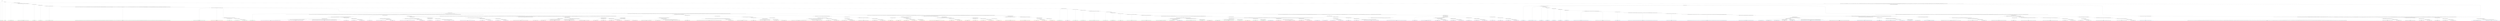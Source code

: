 digraph T {
	{
		rank=same
		397 [penwidth=3,colorscheme=set19,color=3,label="0_P\nP\n7%"]
		395 [penwidth=3,colorscheme=set19,color=3,label="1;2;3;4;5;6;7;8;9;10_P\nP\n1.9%"]
		393 [penwidth=3,colorscheme=set19,color=3,label="11;12;13;14;15;16;17;18;19;20;21;22;23;24;25;26;27;28;29;30_P\nP\n4.8%"]
		391 [penwidth=3,colorscheme=set19,color=3,label="31;32;33;34;35;36;37;38;39;40;51;52;53;54;55;56;57;58;59;60;61;62;63;64;65;66;67;68;69;70;81;82;83;84;85;86;87;88;89;90_P\nP\n0.53%"]
		389 [penwidth=3,colorscheme=set19,color=3,label="101;102;103;104;105;106;107;108;109;110_P\nP\n0.65%"]
		387 [penwidth=3,colorscheme=set19,color=3,label="131;132;133;134;135;136;137;138;139;140_P\nP\n1.1%"]
		385 [penwidth=3,colorscheme=set19,color=3,label="171;172;173;174;175;176;177;178;179;180;191;192;193;194;195;196;197;198;199;200_P\nP\n0.11%"]
		383 [penwidth=3,colorscheme=set19,color=3,label="201;202;203;204;205;206;207;208;209;210;241;242;243;244;245;246;247;248;249;250;271;272;273;274;275;276;277;278;279;280;291;292;293;294;295;296;297;298;299;300;311;312;313;314;315;316;317;318;319;320;321;322;323;324;325;326;327;328;329;330;341;342;343;344;345;346;347;348;349;350;361;362;363;364;365;366;367;368;369;370;381;382;383;384;385;386;387;388;389;390;391;392;393;394;395;396;397;398;399;400;411;412;413;414;415;416;417;418;419;420;431;432;433;434;435;436;437;438;439;440;451;452;453;454;455;456;457;458;459;460;471;472;473;474;475;476;477;478;479;480;481;482;483;484;485;486;487;488;489;490;491;492;493;494;495;496;497;498;499;500;511;512;513;514;515;516;517;518;519;520;531;532;533;534;535;536;537;538;539;540;551;552;553;554;555;556;557;558;559;560;571;572;573;574;575;576;577;578;579;580;581;582;583;584;585;586;587;588;589;590;601;602;603;604;605;606;607;608;609;610;631;632;633;634;635;636;637;638;639;640;661;662;663;664;665;666;667;668;669;670;671;672;673;674;675;676;677;678;679;680_P\nP\n0.026%"]
		381 [penwidth=3,colorscheme=set19,color=3,label="801;802;803;804;805;806;807;808;809;810;831;832;833;834;835;836;837;838;839;840;841;872;873;874;875;876;877;878;879;880;881_P\nP\n8.8%"]
		378 [penwidth=3,colorscheme=set19,color=3,label="1012;1013;1014;1015;1016;1017;1018;1019;1020;1021_P\nP\n6.6%"]
		376 [penwidth=3,colorscheme=set19,color=3,label="1042;1043;1044;1045;1046;1047;1048;1049;1050;1051_P\nP\n1.9%"]
		374 [penwidth=3,colorscheme=set19,color=3,label="1082;1083;1084;1085;1086;1087;1088;1089;1090;1091_P\nP\n5.6%"]
		372 [penwidth=3,colorscheme=set19,color=3,label="1002;1003;1004;1005;1006;1007;1008;1009;1010;1011_P\nP\n7.4%"]
		370 [penwidth=3,colorscheme=set19,color=3,label="1062;1063;1064;1065;1066;1067;1068;1069;1070;1071_P\nP\n2.7%"]
		368 [penwidth=3,colorscheme=set19,color=3,label="1172;1173;1174;1175;1176;1177;1178;1179;1180;1181_P\nP\n0.31%"]
		366 [penwidth=3,colorscheme=set19,color=3,label="1272;1273;1274;1275;1276;1277;1278;1279;1280;1281_P\nP\n0.74%"]
		364 [penwidth=3,colorscheme=set19,color=3,label="1322;1323;1324;1325;1326;1327;1328;1329;1330;1331;1372;1373;1374;1375;1376;1377;1378;1379;1380;1381_P\nP\n0.22%"]
		362 [penwidth=3,colorscheme=set19,color=3,label="1412;1413;1414;1415;1416;1417;1418;1419;1420;1421_P\nP\n0.74%"]
		360 [penwidth=3,colorscheme=set19,color=3,label="1652;1653;1654;1655;1656;1657;1658;1659;1660;1661_P\nP\n0.047%"]
		358 [penwidth=3,colorscheme=set19,color=3,label="1712;1713;1714;1715;1716;1717;1718;1719;1720;1721_P\nP\n0.0083%"]
		356 [penwidth=3,colorscheme=set19,color=3,label="1782;1783;1784;1785;1786;1787;1788;1789;1790;1791;1842;1843;1844;1845;1846;1847;1848;1849;1850;1851_P\nP\n0.047%"]
		354 [penwidth=3,colorscheme=set19,color=3,label="1992;1993;1994;1995;1996;1997;1998;1999;2000;2001;2262;2263;2264;2265;2266;2267;2268;2269;2270;2271_P\nP\n0.024%"]
		350 [penwidth=3,colorscheme=set19,color=3,label="3374;3375;3376;3377;3378;3379;3380;3381;3382;3383;3494;3495;3496;3497;3498;3499;3500;3501;3502;3503_P\nP\n6.7%"]
		348 [penwidth=3,colorscheme=set19,color=3,label="3634;3635;3636;3637;3638;3639;3640;3641;3642;3643_P\nP\n9.8%"]
		346 [penwidth=3,colorscheme=set19,color=3,label="3624;3625;3626;3627;3628;3629;3630;3631;3632;3633;3804;3805;3806;3807;3808;3809;3810;3811;3812;3813_P\nP\n2%"]
		344 [penwidth=3,colorscheme=set19,color=3,label="3934;3935;3936;3937;3938;3939;3940;3941;3942;3943_P\nP\n5.1%"]
		342 [penwidth=3,colorscheme=set19,color=3,label="3224;3225;3226;3227;3228;3229;3230;3231;3232;3233_P\nP\n5.3%"]
		339 [penwidth=3,colorscheme=set19,color=3,label="3614;3615;3616;3617;3618;3619;3620;3621;3622;3623;3794;3795;3796;3797;3798;3799;3800;3801;3802;3803_P\nP\n5.2%"]
		337 [penwidth=3,colorscheme=set19,color=3,label="3784;3785;3786;3787;3788;3789;3790;3791;3792;3793_P\nP\n6.7%"]
		335 [penwidth=3,colorscheme=set19,color=3,label="3604;3605;3606;3607;3608;3609;3610;3611;3612;3613_P\nP\n1.5%"]
		333 [penwidth=3,colorscheme=set19,color=3,label="3924;3925;3926;3927;3928;3929;3930;3931;3932;3933_P\nP\n6.5%"]
		332 [penwidth=3,colorscheme=set19,color=2,label="0_M1\nM1\n1.9%"]
		331 [penwidth=3,colorscheme=set19,color=2,label="3634;3635;3636;3637;3638;3639;3640;3641;3642;3643_M1\nM1\n0.022%"]
		330 [penwidth=3,colorscheme=set19,color=2,label="3924;3925;3926;3927;3928;3929;3930;3931;3932;3933_M1\nM1\n2.6%"]
		326 [penwidth=3,colorscheme=set19,color=2,label="701;702;703;704;705;706;707;708;709;710_M1\nM1\n2.5%"]
		324 [penwidth=3,colorscheme=set19,color=2,label="731;732;733;734;735;736;737;738;739;740;771;772;773;774;775;776;777;778;779;780_M1\nM1\n4.3%"]
		322 [penwidth=3,colorscheme=set19,color=2,label="791;792;793;794;795;796;797;798;799;800_M1\nM1\n4.5%"]
		320 [penwidth=3,colorscheme=set19,color=2,label="862;863;864;865;866;867;868;869;870;871_M1\nM1\n0.14%"]
		318 [penwidth=3,colorscheme=set19,color=2,label="912;913;914;915;916;917;918;919;920;921_M1\nM1\n0.35%"]
		316 [penwidth=3,colorscheme=set19,color=2,label="962;963;964;965;966;967;968;969;970;971_M1\nM1\n0.12%"]
		314 [penwidth=3,colorscheme=set19,color=2,label="992;993;994;995;996;997;998;999;1000;1001_M1\nM1\n0.17%"]
		312 [penwidth=3,colorscheme=set19,color=2,label="1032;1033;1034;1035;1036;1037;1038;1039;1040;1041;1052;1053;1054;1055;1056;1057;1058;1059;1060;1061;1092;1093;1094;1095;1096;1097;1098;1099;1100;1101_M1\nM1\n0.067%"]
		310 [penwidth=3,colorscheme=set19,color=2,label="1122;1123;1124;1125;1126;1127;1128;1129;1130;1131_M1\nM1\n0.027%"]
		308 [penwidth=3,colorscheme=set19,color=2,label="1162;1163;1164;1165;1166;1167;1168;1169;1170;1171;1222;1223;1224;1225;1226;1227;1228;1229;1230;1231;1262;1263;1264;1265;1266;1267;1268;1269;1270;1271;1312;1313;1314;1315;1316;1317;1318;1319;1320;1321;1362;1363;1364;1365;1366;1367;1368;1369;1370;1371;1402;1403;1404;1405;1406;1407;1408;1409;1410;1411_M1\nM1\n0.025%"]
		306 [penwidth=3,colorscheme=set19,color=2,label="1502;1503;1504;1505;1506;1507;1508;1509;1510;1511;1542;1543;1544;1545;1546;1547;1548;1549;1550;1551_M1\nM1\n0.25%"]
		304 [penwidth=3,colorscheme=set19,color=2,label="1602;1603;1604;1605;1606;1607;1608;1609;1610;1611;1702;1703;1704;1705;1706;1707;1708;1709;1710;1711;1772;1773;1774;1775;1776;1777;1778;1779;1780;1781;1832;1833;1834;1835;1836;1837;1838;1839;1840;1841;1892;1893;1894;1895;1896;1897;1898;1899;1900;1901;1932;1933;1934;1935;1936;1937;1938;1939;1940;1941;1982;1983;1984;1985;1986;1987;1988;1989;1990;1991;2232;2233;2234;2235;2236;2237;2238;2239;2240;2241_M1\nM1\n0.036%"]
		302 [penwidth=3,colorscheme=set19,color=2,label="2302;2303;2304;2305;2306;2307;2308;2309;2310;2311;2332;2333;2334;2335;2336;2337;2338;2339;2340;2341;2392;2393;2394;2395;2396;2397;2398;2399;2400;2401_M1\nM1\n0.018%"]
		299 [penwidth=3,colorscheme=set19,color=2,label="3194;3195;3196;3197;3198;3199;3200;3201;3202;3203_M1\nM1\n5.1%"]
		296 [penwidth=3,colorscheme=set19,color=2,label="3394;3395;3396;3397;3398;3399;3400;3401;3402;3403_M1\nM1\n3.4%"]
		294 [penwidth=3,colorscheme=set19,color=2,label="3684;3685;3686;3687;3688;3689;3690;3691;3692;3693_M1\nM1\n7.8%"]
		292 [penwidth=3,colorscheme=set19,color=2,label="3964;3965;3966;3967;3968;3969;3970;3971;3972;3973_M1\nM1\n5.4%"]
		290 [penwidth=3,colorscheme=set19,color=2,label="3524;3525;3526;3527;3528;3529;3530;3531;3532;3533;3674;3675;3676;3677;3678;3679;3680;3681;3682;3683;3834;3835;3836;3837;3838;3839;3840;3841;3842;3843;3954;3955;3956;3957;3958;3959;3960;3961;3962;3963_M1\nM1\n5.5%"]
		288 [penwidth=3,colorscheme=set19,color=2,label="3384;3385;3386;3387;3388;3389;3390;3391;3392;3393;3514;3515;3516;3517;3518;3519;3520;3521;3522;3523;3664;3665;3666;3667;3668;3669;3670;3671;3672;3673_M1\nM1\n6.1%"]
		286 [penwidth=3,colorscheme=set19,color=2,label="3504;3505;3506;3507;3508;3509;3510;3511;3512;3513_M1\nM1\n5.6%"]
		284 [penwidth=3,colorscheme=set19,color=2,label="3654;3655;3656;3657;3658;3659;3660;3661;3662;3663;3824;3825;3826;3827;3828;3829;3830;3831;3832;3833_M1\nM1\n6.8%"]
		282 [penwidth=3,colorscheme=set19,color=2,label="4114;4115;4116;4117;4118;4119;4120;4121;4122;4123_M1\nM1\n5.8%"]
		280 [penwidth=3,colorscheme=set19,color=2,label="3644;3645;3646;3647;3648;3649;3650;3651;3652;3653_M1\nM1\n7%"]
		278 [penwidth=3,colorscheme=set19,color=2,label="3814;3815;3816;3817;3818;3819;3820;3821;3822;3823;3944;3945;3946;3947;3948;3949;3950;3951;3952;3953_M1\nM1\n5.9%"]
		276 [penwidth=3,colorscheme=set19,color=2,label="721;722;723;724;725;726;727;728;729;730;741;742;743;744;745;746;747;748;749;750;761;762;763;764;765;766;767;768;769;770_M1\nM1\n8.4%"]
		274 [penwidth=3,colorscheme=set19,color=2,label="641;642;643;644;645;646;647;648;649;650;681;682;683;684;685;686;687;688;689;690_M1\nM1\n3.6%"]
		272 [penwidth=3,colorscheme=set19,color=2,label="691;692;693;694;695;696;697;698;699;700;711;712;713;714;715;716;717;718;719;720;751;752;753;754;755;756;757;758;759;760_M1\nM1\n6.5%"]
		268 [penwidth=3,colorscheme=set19,color=8,label="4874;4875;4876;4877;4878;4879;4880;4881;4882;4883;4964;4965;4966;4967;4968;4969;4970;4971;4972;4973;5024;5025;5026;5027;5028;5029;5030;5031;5032;5033;5064;5065;5066;5067;5068;5069;5070;5071;5072;5073_M2\nM2\n4.2%"]
		265 [penwidth=3,colorscheme=set19,color=8,label="5174;5175;5176;5177;5178;5179;5180;5181;5182;5183;5334;5335;5336;5337;5338;5339;5340;5341;5342;5343;5554;5555;5556;5557;5558;5559;5560;5561;5562;5563_M2\nM2\n7.1%"]
		263 [penwidth=3,colorscheme=set19,color=8,label="5254;5255;5256;5257;5258;5259;5260;5261;5262;5263;5434;5435;5436;5437;5438;5439;5440;5441;5442;5443;5544;5545;5546;5547;5548;5549;5550;5551;5552;5553;5604;5605;5606;5607;5608;5609;5610;5611;5612;5613;5664;5665;5666;5667;5668;5669;5670;5671;5672;5673_M2\nM2\n9%"]
		261 [penwidth=3,colorscheme=set19,color=8,label="5244;5245;5246;5247;5248;5249;5250;5251;5252;5253_M2\nM2\n4.7%"]
		259 [penwidth=3,colorscheme=set19,color=8,label="5534;5535;5536;5537;5538;5539;5540;5541;5542;5543_M2\nM2\n2.8%"]
		257 [penwidth=3,colorscheme=set19,color=8,label="5594;5595;5596;5597;5598;5599;5600;5601;5602;5603_M2\nM2\n5.5%"]
		255 [penwidth=3,colorscheme=set19,color=8,label="4914;4915;4916;4917;4918;4919;4920;4921;4922;4923_M2\nM2\n4.7%"]
		253 [penwidth=3,colorscheme=set19,color=8,label="4954;4955;4956;4957;4958;4959;4960;4961;4962;4963;5014;5015;5016;5017;5018;5019;5020;5021;5022;5023_M2\nM2\n3.6%"]
		251 [penwidth=3,colorscheme=set19,color=8,label="5234;5235;5236;5237;5238;5239;5240;5241;5242;5243_M2\nM2\n5.4%"]
		247 [penwidth=3,colorscheme=set19,color=8,label="5094;5095;5096;5097;5098;5099;5100;5101;5102;5103;5424;5425;5426;5427;5428;5429;5430;5431;5432;5433;5524;5525;5526;5527;5528;5529;5530;5531;5532;5533_M2\nM2\n0.87%"]
		245 [penwidth=3,colorscheme=set19,color=8,label="5654;5655;5656;5657;5658;5659;5660;5661;5662;5663_M2\nM2\n5.4%"]
		242 [penwidth=3,colorscheme=set19,color=8,label="5324;5325;5326;5327;5328;5329;5330;5331;5332;5333_M2\nM2\n7.3%"]
		240 [penwidth=3,colorscheme=set19,color=8,label="5414;5415;5416;5417;5418;5419;5420;5421;5422;5423_M2\nM2\n1.4%"]
		238 [penwidth=3,colorscheme=set19,color=8,label="5514;5515;5516;5517;5518;5519;5520;5521;5522;5523;5644;5645;5646;5647;5648;5649;5650;5651;5652;5653_M2\nM2\n6.6%"]
		236 [penwidth=3,colorscheme=set19,color=8,label="5084;5085;5086;5087;5088;5089;5090;5091;5092;5093;5154;5155;5156;5157;5158;5159;5160;5161;5162;5163;5224;5225;5226;5227;5228;5229;5230;5231;5232;5233_M2\nM2\n8.3%"]
		234 [penwidth=3,colorscheme=set19,color=8,label="5314;5315;5316;5317;5318;5319;5320;5321;5322;5323_M2\nM2\n0.42%"]
		232 [penwidth=3,colorscheme=set19,color=8,label="5404;5405;5406;5407;5408;5409;5410;5411;5412;5413_M2\nM2\n5.9%"]
		230 [penwidth=3,colorscheme=set19,color=8,label="5504;5505;5506;5507;5508;5509;5510;5511;5512;5513_M2\nM2\n6.6%"]
		228 [penwidth=3,colorscheme=set19,color=8,label="5634;5635;5636;5637;5638;5639;5640;5641;5642;5643_M2\nM2\n9.2%"]
		227 [penwidth=3,colorscheme=set19,color=8,label="1062;1063;1064;1065;1066;1067;1068;1069;1070;1071_M2\nM2\n0.89%"]
		226 [penwidth=3,colorscheme=set19,color=9,label="1032;1033;1034;1035;1036;1037;1038;1039;1040;1041;1052;1053;1054;1055;1056;1057;1058;1059;1060;1061;1092;1093;1094;1095;1096;1097;1098;1099;1100;1101_M3\nM3\n0.0043%"]
		225 [penwidth=3,colorscheme=set19,color=9,label="3684;3685;3686;3687;3688;3689;3690;3691;3692;3693_M3\nM3\n4.1%"]
		224 [penwidth=3,colorscheme=set19,color=9,label="3524;3525;3526;3527;3528;3529;3530;3531;3532;3533;3674;3675;3676;3677;3678;3679;3680;3681;3682;3683;3834;3835;3836;3837;3838;3839;3840;3841;3842;3843;3954;3955;3956;3957;3958;3959;3960;3961;3962;3963_M3\nM3\n0.0043%"]
		223 [penwidth=3,colorscheme=set19,color=9,label="3644;3645;3646;3647;3648;3649;3650;3651;3652;3653_M3\nM3\n1.1%"]
		220 [penwidth=3,colorscheme=set19,color=9,label="3334;3335;3336;3337;3338;3339;3340;3341;3342;3343;3414;3415;3416;3417;3418;3419;3420;3421;3422;3423;3544;3545;3546;3547;3548;3549;3550;3551;3552;3553;4144;4145;4146;4147;4148;4149;4150;4151;4152;4153_M3\nM3\n5.1%"]
		218 [penwidth=3,colorscheme=set19,color=9,label="4814;4815;4816;4817;4818;4819;4820;4821;4822;4823;4894;4895;4896;4897;4898;4899;4900;4901;4902;4903_M3\nM3\n2.4%"]
		216 [penwidth=3,colorscheme=set19,color=9,label="4934;4935;4936;4937;4938;4939;4940;4941;4942;4943_M3\nM3\n5.8%"]
		213 [penwidth=3,colorscheme=set19,color=9,label="3534;3535;3536;3537;3538;3539;3540;3541;3542;3543;3854;3855;3856;3857;3858;3859;3860;3861;3862;3863;3984;3985;3986;3987;3988;3989;3990;3991;3992;3993_M3\nM3\n4.7%"]
		210 [penwidth=3,colorscheme=set19,color=9,label="4234;4235;4236;4237;4238;4239;4240;4241;4242;4243_M3\nM3\n5.2%"]
		208 [penwidth=3,colorscheme=set19,color=9,label="4374;4375;4376;4377;4378;4379;4380;4381;4382;4383;4484;4485;4486;4487;4488;4489;4490;4491;4492;4493;4614;4615;4616;4617;4618;4619;4620;4621;4622;4623_M3\nM3\n5.4%"]
		206 [penwidth=3,colorscheme=set19,color=9,label="4474;4475;4476;4477;4478;4479;4480;4481;4482;4483;4604;4605;4606;4607;4608;4609;4610;4611;4612;4613;4734;4735;4736;4737;4738;4739;4740;4741;4742;4743_M3\nM3\n0.85%"]
		204 [penwidth=3,colorscheme=set19,color=9,label="4804;4805;4806;4807;4808;4809;4810;4811;4812;4813_M3\nM3\n0.13%"]
		202 [penwidth=3,colorscheme=set19,color=9,label="4884;4885;4886;4887;4888;4889;4890;4891;4892;4893_M3\nM3\n7.1%"]
		199 [penwidth=3,colorscheme=set19,color=9,label="4124;4125;4126;4127;4128;4129;4130;4131;4132;4133_M3\nM3\n0.22%"]
		197 [penwidth=3,colorscheme=set19,color=9,label="4464;4465;4466;4467;4468;4469;4470;4471;4472;4473_M3\nM3\n7.4%"]
		195 [penwidth=3,colorscheme=set19,color=9,label="4224;4225;4226;4227;4228;4229;4230;4231;4232;4233;4454;4455;4456;4457;4458;4459;4460;4461;4462;4463;4594;4595;4596;4597;4598;4599;4600;4601;4602;4603_M3\nM3\n4.8%"]
		193 [penwidth=3,colorscheme=set19,color=9,label="4724;4725;4726;4727;4728;4729;4730;4731;4732;4733;4794;4795;4796;4797;4798;4799;4800;4801;4802;4803_M3\nM3\n2.6%"]
		191 [penwidth=3,colorscheme=set19,color=9,label="4924;4925;4926;4927;4928;4929;4930;4931;4932;4933_M3\nM3\n6.3%"]
		189 [penwidth=3,colorscheme=set19,color=9,label="781;782;783;784;785;786;787;788;789;790;811;812;813;814;815;816;817;818;819;820;842;843;844;845;846;847;848;849;850;851;852;853;854;855;856;857;858;859;860;861;882;883;884;885;886;887;888;889;890;891;902;903;904;905;906;907;908;909;910;911;942;943;944;945;946;947;948;949;950;951;1152;1153;1154;1155;1156;1157;1158;1159;1160;1161;1202;1203;1204;1205;1206;1207;1208;1209;1210;1211;1252;1253;1254;1255;1256;1257;1258;1259;1260;1261;1302;1303;1304;1305;1306;1307;1308;1309;1310;1311;1452;1453;1454;1455;1456;1457;1458;1459;1460;1461;1482;1483;1484;1485;1486;1487;1488;1489;1490;1491;1682;1683;1684;1685;1686;1687;1688;1689;1690;1691;1742;1743;1744;1745;1746;1747;1748;1749;1750;1751;1812;1813;1814;1815;1816;1817;1818;1819;1820;1821;1872;1873;1874;1875;1876;1877;1878;1879;1880;1881;1912;1913;1914;1915;1916;1917;1918;1919;1920;1921;1972;1973;1974;1975;1976;1977;1978;1979;1980;1981;2032;2033;2034;2035;2036;2037;2038;2039;2040;2041;2072;2073;2074;2075;2076;2077;2078;2079;2080;2081;2132;2133;2134;2135;2136;2137;2138;2139;2140;2141;2172;2173;2174;2175;2176;2177;2178;2179;2180;2181;2212;2213;2214;2215;2216;2217;2218;2219;2220;2221;2322;2323;2324;2325;2326;2327;2328;2329;2330;2331;2452;2453;2454;2455;2456;2457;2458;2459;2460;2461;2482;2483;2484;2485;2486;2487;2488;2489;2490;2491;2622;2623;2624;2625;2626;2627;2628;2629;2630;2631;2692;2693;2694;2695;2696;2697;2698;2699;2700;2701;2822;2823;2824;2825;2826;2827;2828;2829;2830;2831;2852;2853;2854;2855;2856;2857;2858;2859;2860;2861;2972;2973;2974;2975;2976;2977;2978;2979;2980;2981;3114;3115;3116;3117;3118;3119;3120;3121;3122;3123;3424;3425;3426;3427;3428;3429;3430;3431;3432;3433_M3\nM3\n0.51%"]
		187 [penwidth=3,colorscheme=set19,color=9,label="3554;3555;3556;3557;3558;3559;3560;3561;3562;3563;3694;3695;3696;3697;3698;3699;3700;3701;3702;3703_M3\nM3\n1.4%"]
		185 [penwidth=3,colorscheme=set19,color=9,label="3994;3995;3996;3997;3998;3999;4000;4001;4002;4003_M3\nM3\n8.6%"]
		183 [penwidth=3,colorscheme=set19,color=9,label="3864;3865;3866;3867;3868;3869;3870;3871;3872;3873;4244;4245;4246;4247;4248;4249;4250;4251;4252;4253_M3\nM3\n6.5%"]
		181 [penwidth=3,colorscheme=set19,color=9,label="4634;4635;4636;4637;4638;4639;4640;4641;4642;4643_M3\nM3\n4.5%"]
		179 [penwidth=3,colorscheme=set19,color=9,label="4824;4825;4826;4827;4828;4829;4830;4831;4832;4833_M3\nM3\n6.1%"]
		177 [penwidth=3,colorscheme=set19,color=9,label="4384;4385;4386;4387;4388;4389;4390;4391;4392;4393_M3\nM3\n0.24%"]
		175 [penwidth=3,colorscheme=set19,color=9,label="4624;4625;4626;4627;4628;4629;4630;4631;4632;4633_M3\nM3\n3.7%"]
		173 [penwidth=3,colorscheme=set19,color=9,label="4904;4905;4906;4907;4908;4909;4910;4911;4912;4913_M3\nM3\n5.2%"]
		169 [penwidth=3,colorscheme=set19,color=7,label="3354;3355;3356;3357;3358;3359;3360;3361;3362;3363;3444;3445;3446;3447;3448;3449;3450;3451;3452;3453_M4\nM4\n1.7%"]
		167 [penwidth=3,colorscheme=set19,color=7,label="4044;4045;4046;4047;4048;4049;4050;4051;4052;4053_M4\nM4\n1.1%"]
		165 [penwidth=3,colorscheme=set19,color=7,label="4294;4295;4296;4297;4298;4299;4300;4301;4302;4303;4544;4545;4546;4547;4548;4549;4550;4551;4552;4553;4694;4695;4696;4697;4698;4699;4700;4701;4702;4703_M4\nM4\n5.3%"]
		163 [penwidth=3,colorscheme=set19,color=7,label="3434;3435;3436;3437;3438;3439;3440;3441;3442;3443_M4\nM4\n4.8%"]
		160 [penwidth=3,colorscheme=set19,color=7,label="3874;3875;3876;3877;3878;3879;3880;3881;3882;3883;4034;4035;4036;4037;4038;4039;4040;4041;4042;4043;4284;4285;4286;4287;4288;4289;4290;4291;4292;4293;4424;4425;4426;4427;4428;4429;4430;4431;4432;4433;4534;4535;4536;4537;4538;4539;4540;4541;4542;4543_M4\nM4\n3.9%"]
		158 [penwidth=3,colorscheme=set19,color=7,label="4684;4685;4686;4687;4688;4689;4690;4691;4692;4693_M4\nM4\n10%"]
		156 [penwidth=3,colorscheme=set19,color=7,label="4024;4025;4026;4027;4028;4029;4030;4031;4032;4033;4274;4275;4276;4277;4278;4279;4280;4281;4282;4283_M4\nM4\n0.34%"]
		154 [penwidth=3,colorscheme=set19,color=7,label="4414;4415;4416;4417;4418;4419;4420;4421;4422;4423_M4\nM4\n5.5%"]
		151 [penwidth=3,colorscheme=set19,color=7,label="4674;4675;4676;4677;4678;4679;4680;4681;4682;4683;4754;4755;4756;4757;4758;4759;4760;4761;4762;4763_M4\nM4\n5.4%"]
		149 [penwidth=3,colorscheme=set19,color=7,label="4844;4845;4846;4847;4848;4849;4850;4851;4852;4853_M4\nM4\n5.8%"]
		147 [penwidth=3,colorscheme=set19,color=7,label="4514;4515;4516;4517;4518;4519;4520;4521;4522;4523_M4\nM4\n5.8%"]
		143 [penwidth=3,colorscheme=set19,color=7,label="4164;4165;4166;4167;4168;4169;4170;4171;4172;4173;4264;4265;4266;4267;4268;4269;4270;4271;4272;4273;4404;4405;4406;4407;4408;4409;4410;4411;4412;4413_M4\nM4\n4.6%"]
		141 [penwidth=3,colorscheme=set19,color=7,label="4504;4505;4506;4507;4508;4509;4510;4511;4512;4513;4834;4835;4836;4837;4838;4839;4840;4841;4842;4843_M4\nM4\n6.1%"]
		139 [penwidth=3,colorscheme=set19,color=7,label="4254;4255;4256;4257;4258;4259;4260;4261;4262;4263_M4\nM4\n8.7%"]
		137 [penwidth=3,colorscheme=set19,color=7,label="4664;4665;4666;4667;4668;4669;4670;4671;4672;4673_M4\nM4\n7.1%"]
		134 [penwidth=3,colorscheme=set19,color=7,label="4154;4155;4156;4157;4158;4159;4160;4161;4162;4163_M4\nM4\n7.7%"]
		132 [penwidth=3,colorscheme=set19,color=7,label="4654;4655;4656;4657;4658;4659;4660;4661;4662;4663_M4\nM4\n5.4%"]
		130 [penwidth=3,colorscheme=set19,color=7,label="4394;4395;4396;4397;4398;4399;4400;4401;4402;4403;4494;4495;4496;4497;4498;4499;4500;4501;4502;4503_M4\nM4\n1.1%"]
		128 [penwidth=3,colorscheme=set19,color=7,label="4644;4645;4646;4647;4648;4649;4650;4651;4652;4653_M4\nM4\n1.5%"]
		126 [penwidth=3,colorscheme=set19,color=7,label="4744;4745;4746;4747;4748;4749;4750;4751;4752;4753_M4\nM4\n7.5%"]
		125 [penwidth=3,colorscheme=set19,color=7,label="3934;3935;3936;3937;3938;3939;3940;3941;3942;3943_M4\nM4\n0.33%"]
		124 [penwidth=3,colorscheme=set19,color=5,label="0_M5\nM5\n0.008%"]
		123 [penwidth=3,colorscheme=set19,color=5,label="801;802;803;804;805;806;807;808;809;810;831;832;833;834;835;836;837;838;839;840;841;872;873;874;875;876;877;878;879;880;881_M5\nM5\n0.058%"]
		118 [penwidth=3,colorscheme=set19,color=5,label="4084;4085;4086;4087;4088;4089;4090;4091;4092;4093_M5\nM5\n13%"]
		116 [penwidth=3,colorscheme=set19,color=5,label="4204;4205;4206;4207;4208;4209;4210;4211;4212;4213_M5\nM5\n0.36%"]
		114 [penwidth=3,colorscheme=set19,color=5,label="4334;4335;4336;4337;4338;4339;4340;4341;4342;4343_M5\nM5\n2%"]
		112 [penwidth=3,colorscheme=set19,color=5,label="4444;4445;4446;4447;4448;4449;4450;4451;4452;4453_M5\nM5\n5.6%"]
		110 [penwidth=3,colorscheme=set19,color=5,label="4554;4555;4556;4557;4558;4559;4560;4561;4562;4563_M5\nM5\n5.1%"]
		107 [penwidth=3,colorscheme=set19,color=5,label="3744;3745;3746;3747;3748;3749;3750;3751;3752;3753;3894;3895;3896;3897;3898;3899;3900;3901;3902;3903;4074;4075;4076;4077;4078;4079;4080;4081;4082;4083_M5\nM5\n0.9%"]
		105 [penwidth=3,colorscheme=set19,color=5,label="4194;4195;4196;4197;4198;4199;4200;4201;4202;4203_M5\nM5\n3.1%"]
		103 [penwidth=3,colorscheme=set19,color=5,label="4324;4325;4326;4327;4328;4329;4330;4331;4332;4333_M5\nM5\n5%"]
		101 [penwidth=3,colorscheme=set19,color=5,label="3884;3885;3886;3887;3888;3889;3890;3891;3892;3893_M5\nM5\n5.4%"]
		99 [penwidth=3,colorscheme=set19,color=5,label="4064;4065;4066;4067;4068;4069;4070;4071;4072;4073_M5\nM5\n14%"]
		97 [penwidth=3,colorscheme=set19,color=5,label="4184;4185;4186;4187;4188;4189;4190;4191;4192;4193_M5\nM5\n1.2%"]
		95 [penwidth=3,colorscheme=set19,color=5,label="4314;4315;4316;4317;4318;4319;4320;4321;4322;4323_M5\nM5\n7.9%"]
		93 [penwidth=3,colorscheme=set19,color=5,label="4704;4705;4706;4707;4708;4709;4710;4711;4712;4713_M5\nM5\n5.6%"]
		90 [penwidth=3,colorscheme=set19,color=5,label="3454;3455;3456;3457;3458;3459;3460;3461;3462;3463;3734;3735;3736;3737;3738;3739;3740;3741;3742;3743_M5\nM5\n6%"]
		88 [penwidth=3,colorscheme=set19,color=5,label="3574;3575;3576;3577;3578;3579;3580;3581;3582;3583;3724;3725;3726;3727;3728;3729;3730;3731;3732;3733_M5\nM5\n1.5%"]
		85 [penwidth=3,colorscheme=set19,color=5,label="4174;4175;4176;4177;4178;4179;4180;4181;4182;4183_M5\nM5\n7.9%"]
		83 [penwidth=3,colorscheme=set19,color=5,label="4304;4305;4306;4307;4308;4309;4310;4311;4312;4313_M5\nM5\n8.4%"]
		81 [penwidth=3,colorscheme=set19,color=5,label="4434;4435;4436;4437;4438;4439;4440;4441;4442;4443_M5\nM5\n7.2%"]
		80 [penwidth=3,colorscheme=set19,color=5,label="3784;3785;3786;3787;3788;3789;3790;3791;3792;3793_M5\nM5\n0.018%"]
		77 [penwidth=3,colorscheme=set19,color=4,label="4974;4975;4976;4977;4978;4979;4980;4981;4982;4983_M6\nM6\n3.8%"]
		75 [penwidth=3,colorscheme=set19,color=4,label="5044;5045;5046;5047;5048;5049;5050;5051;5052;5053_M6\nM6\n0.66%"]
		73 [penwidth=3,colorscheme=set19,color=4,label="5124;5125;5126;5127;5128;5129;5130;5131;5132;5133_M6\nM6\n2%"]
		71 [penwidth=3,colorscheme=set19,color=4,label="5214;5215;5216;5217;5218;5219;5220;5221;5222;5223_M6\nM6\n13%"]
		69 [penwidth=3,colorscheme=set19,color=4,label="5204;5205;5206;5207;5208;5209;5210;5211;5212;5213_M6\nM6\n5.3%"]
		67 [penwidth=3,colorscheme=set19,color=4,label="5294;5295;5296;5297;5298;5299;5300;5301;5302;5303_M6\nM6\n1.7%"]
		65 [penwidth=3,colorscheme=set19,color=4,label="5384;5385;5386;5387;5388;5389;5390;5391;5392;5393;5474;5475;5476;5477;5478;5479;5480;5481;5482;5483;5584;5585;5586;5587;5588;5589;5590;5591;5592;5593_M6\nM6\n6.6%"]
		63 [penwidth=3,colorscheme=set19,color=4,label="5284;5285;5286;5287;5288;5289;5290;5291;5292;5293;5374;5375;5376;5377;5378;5379;5380;5381;5382;5383;5464;5465;5466;5467;5468;5469;5470;5471;5472;5473;5574;5575;5576;5577;5578;5579;5580;5581;5582;5583_M6\nM6\n7.5%"]
		60 [penwidth=3,colorscheme=set19,color=4,label="5074;5075;5076;5077;5078;5079;5080;5081;5082;5083_M6\nM6\n2.4%"]
		57 [penwidth=3,colorscheme=set19,color=4,label="5274;5275;5276;5277;5278;5279;5280;5281;5282;5283;5364;5365;5366;5367;5368;5369;5370;5371;5372;5373_M6\nM6\n2.3%"]
		55 [penwidth=3,colorscheme=set19,color=4,label="5614;5615;5616;5617;5618;5619;5620;5621;5622;5623_M6\nM6\n0.65%"]
		53 [penwidth=3,colorscheme=set19,color=4,label="5684;5685;5686;5687;5688;5689;5690;5691;5692;5693_M6\nM6\n6.4%"]
		51 [penwidth=3,colorscheme=set19,color=4,label="5354;5355;5356;5357;5358;5359;5360;5361;5362;5363_M6\nM6\n6.1%"]
		49 [penwidth=3,colorscheme=set19,color=4,label="5674;5675;5676;5677;5678;5679;5680;5681;5682;5683_M6\nM6\n7.6%"]
		47 [penwidth=3,colorscheme=set19,color=4,label="5264;5265;5266;5267;5268;5269;5270;5271;5272;5273_M6\nM6\n6.7%"]
		45 [penwidth=3,colorscheme=set19,color=4,label="5344;5345;5346;5347;5348;5349;5350;5351;5352;5353_M6\nM6\n0.3%"]
		43 [penwidth=3,colorscheme=set19,color=4,label="5454;5455;5456;5457;5458;5459;5460;5461;5462;5463_M6\nM6\n5.4%"]
		41 [penwidth=3,colorscheme=set19,color=4,label="5114;5115;5116;5117;5118;5119;5120;5121;5122;5123_M6\nM6\n8%"]
		39 [penwidth=3,colorscheme=set19,color=4,label="5184;5185;5186;5187;5188;5189;5190;5191;5192;5193_M6\nM6\n2.6%"]
		37 [penwidth=3,colorscheme=set19,color=4,label="5444;5445;5446;5447;5448;5449;5450;5451;5452;5453_M6\nM6\n4.3%"]
		35 [penwidth=3,colorscheme=set19,color=4,label="5564;5565;5566;5567;5568;5569;5570;5571;5572;5573_M6\nM6\n6.8%"]
		32 [penwidth=3,colorscheme=set19,color=1,label="5724;5725;5726;5727;5728;5729;5730;5731;5732;5733;5784;5785;5786;5787;5788;5789;5790;5791;5792;5793;5814;5815;5816;5817;5818;5819;5820;5821;5822;5823_M7\nM7\n12%"]
		30 [penwidth=3,colorscheme=set19,color=1,label="5744;5745;5746;5747;5748;5749;5750;5751;5752;5753_M7\nM7\n2.7%"]
		27 [penwidth=3,colorscheme=set19,color=1,label="5804;5805;5806;5807;5808;5809;5810;5811;5812;5813_M7\nM7\n1.4%"]
		25 [penwidth=3,colorscheme=set19,color=1,label="5854;5855;5856;5857;5858;5859;5860;5861;5862;5863;5884;5885;5886;5887;5888;5889;5890;5891;5892;5893_M7\nM7\n8.5%"]
		23 [penwidth=3,colorscheme=set19,color=1,label="5954;5955;5956;5957;5958;5959;5960;5961;5962;5963;5964;5965;5966;5967;5968;5969;5970;5971;5972;5973_M7\nM7\n5.9%"]
		21 [penwidth=3,colorscheme=set19,color=1,label="5844;5845;5846;5847;5848;5849;5850;5851;5852;5853;5874;5875;5876;5877;5878;5879;5880;5881;5882;5883_M7\nM7\n5.8%"]
		19 [penwidth=3,colorscheme=set19,color=1,label="5794;5795;5796;5797;5798;5799;5800;5801;5802;5803_M7\nM7\n4.5%"]
		17 [penwidth=3,colorscheme=set19,color=1,label="5834;5835;5836;5837;5838;5839;5840;5841;5842;5843_M7\nM7\n6.7%"]
		15 [penwidth=3,colorscheme=set19,color=1,label="5864;5865;5866;5867;5868;5869;5870;5871;5872;5873_M7\nM7\n0.4%"]
		13 [penwidth=3,colorscheme=set19,color=1,label="5904;5905;5906;5907;5908;5909;5910;5911;5912;5913_M7\nM7\n9.1%"]
		11 [penwidth=3,colorscheme=set19,color=1,label="5924;5925;5926;5927;5928;5929;5930;5931;5932;5933_M7\nM7\n7%"]
		9 [penwidth=3,colorscheme=set19,color=1,label="5824;5825;5826;5827;5828;5829;5830;5831;5832;5833_M7\nM7\n6.6%"]
		6 [penwidth=3,colorscheme=set19,color=1,label="5894;5895;5896;5897;5898;5899;5900;5901;5902;5903_M7\nM7\n8.7%"]
		4 [penwidth=3,colorscheme=set19,color=1,label="5914;5915;5916;5917;5918;5919;5920;5921;5922;5923;5944;5945;5946;5947;5948;5949;5950;5951;5952;5953_M7\nM7\n5.8%"]
		2 [penwidth=3,colorscheme=set19,color=1,label="5934;5935;5936;5937;5938;5939;5940;5941;5942;5943_M7\nM7\n4.2%"]
		0 [penwidth=3,colorscheme=set19,color=1,label="5974;5975;5976;5977;5978;5979;5980;5981;5982;5983_M7\nM7\n11%"]
	}
	399 [label="GL"]
	398 [label="0"]
	396 [label="1;2;3;4;5;6;7;8;9;10"]
	394 [label="11;12;13;14;15;16;17;18;19;20;21;22;23;24;25;26;27;28;29;30"]
	392 [label="31;32;33;34;35;36;37;38;39;40;51;52;53;54;55;56;57;58;59;60;61;62;63;64;65;66;67;68;69;70;81;82;83;84;85;86;87;88;89;90"]
	390 [label="101;102;103;104;105;106;107;108;109;110"]
	388 [label="131;132;133;134;135;136;137;138;139;140"]
	386 [label="171;172;173;174;175;176;177;178;179;180;191;192;193;194;195;196;197;198;199;200"]
	384 [label="201;202;203;204;205;206;207;208;209;210;241;242;243;244;245;246;247;248;249;250;271;272;273;274;275;276;277;278;279;280;291;292;293;294;295;296;297;298;299;300;311;312;313;314;315;316;317;318;319;320;321;322;323;324;325;326;327;328;329;330;341;342;343;344;345;346;347;348;349;350;361;362;363;364;365;366;367;368;369;370;381;382;383;384;385;386;387;388;389;390;391;392;393;394;395;396;397;398;399;400;411;412;413;414;415;416;417;418;419;420;431;432;433;434;435;436;437;438;439;440;451;452;453;454;455;456;457;458;459;460;471;472;473;474;475;476;477;478;479;480;481;482;483;484;485;486;487;488;489;490;491;492;493;494;495;496;497;498;499;500;511;512;513;514;515;516;517;518;519;520;531;532;533;534;535;536;537;538;539;540;551;552;553;554;555;556;557;558;559;560;571;572;573;574;575;576;577;578;579;580;581;582;583;584;585;586;587;588;589;590;601;602;603;604;605;606;607;608;609;610;631;632;633;634;635;636;637;638;639;640;661;662;663;664;665;666;667;668;669;670;671;672;673;674;675;676;677;678;679;680"]
	382 [label="801;802;803;804;805;806;807;808;809;810;831;832;833;834;835;836;837;838;839;840;841;872;873;874;875;876;877;878;879;880;881"]
	380 [label="922;923;924;925;926;927;928;929;930;931;932;933;934;935;936;937;938;939;940;941;972;973;974;975;976;977;978;979;980;981"]
	379 [label="1012;1013;1014;1015;1016;1017;1018;1019;1020;1021"]
	377 [label="1042;1043;1044;1045;1046;1047;1048;1049;1050;1051"]
	375 [label="1082;1083;1084;1085;1086;1087;1088;1089;1090;1091"]
	373 [label="1002;1003;1004;1005;1006;1007;1008;1009;1010;1011"]
	371 [label="1062;1063;1064;1065;1066;1067;1068;1069;1070;1071"]
	369 [label="1172;1173;1174;1175;1176;1177;1178;1179;1180;1181"]
	367 [label="1272;1273;1274;1275;1276;1277;1278;1279;1280;1281"]
	365 [label="1322;1323;1324;1325;1326;1327;1328;1329;1330;1331;1372;1373;1374;1375;1376;1377;1378;1379;1380;1381"]
	363 [label="1412;1413;1414;1415;1416;1417;1418;1419;1420;1421"]
	361 [label="1652;1653;1654;1655;1656;1657;1658;1659;1660;1661"]
	359 [label="1712;1713;1714;1715;1716;1717;1718;1719;1720;1721"]
	357 [label="1782;1783;1784;1785;1786;1787;1788;1789;1790;1791;1842;1843;1844;1845;1846;1847;1848;1849;1850;1851"]
	355 [label="1992;1993;1994;1995;1996;1997;1998;1999;2000;2001;2262;2263;2264;2265;2266;2267;2268;2269;2270;2271"]
	353 [label="2342;2343;2344;2345;2346;2347;2348;2349;2350;2351;2402;2403;2404;2405;2406;2407;2408;2409;2410;2411;2642;2643;2644;2645;2646;2647;2648;2649;2650;2651;2712;2713;2714;2715;2716;2717;2718;2719;2720;2721;2752;2753;2754;2755;2756;2757;2758;2759;2760;2761;2802;2803;2804;2805;2806;2807;2808;2809;2810;2811;2952;2953;2954;2955;2956;2957;2958;2959;2960;2961;3002;3003;3004;3005;3006;3007;3008;3009;3010;3011;3093;3094;3095;3096;3097;3098;3099;3100;3101;3102;3103"]
	352 [label="3184;3185;3186;3187;3188;3189;3190;3191;3192;3193;3234;3235;3236;3237;3238;3239;3240;3241;3242;3243;3314;3315;3316;3317;3318;3319;3320;3321;3322;3323"]
	351 [label="3374;3375;3376;3377;3378;3379;3380;3381;3382;3383;3494;3495;3496;3497;3498;3499;3500;3501;3502;3503"]
	349 [label="3634;3635;3636;3637;3638;3639;3640;3641;3642;3643"]
	347 [label="3624;3625;3626;3627;3628;3629;3630;3631;3632;3633;3804;3805;3806;3807;3808;3809;3810;3811;3812;3813"]
	345 [label="3934;3935;3936;3937;3938;3939;3940;3941;3942;3943"]
	343 [label="3224;3225;3226;3227;3228;3229;3230;3231;3232;3233"]
	341 [label="3484;3485;3486;3487;3488;3489;3490;3491;3492;3493"]
	340 [label="3614;3615;3616;3617;3618;3619;3620;3621;3622;3623;3794;3795;3796;3797;3798;3799;3800;3801;3802;3803"]
	338 [label="3784;3785;3786;3787;3788;3789;3790;3791;3792;3793"]
	336 [label="3604;3605;3606;3607;3608;3609;3610;3611;3612;3613"]
	334 [label="3924;3925;3926;3927;3928;3929;3930;3931;3932;3933"]
	329 [label="41;42;43;44;45;46;47;48;49;50;71;72;73;74;75;76;77;78;79;80;91;92;93;94;95;96;97;98;99;100;111;112;113;114;115;116;117;118;119;120;121;122;123;124;125;126;127;128;129;130;141;142;143;144;145;146;147;148;149;150;151;152;153;154;155;156;157;158;159;160;161;162;163;164;165;166;167;168;169;170;181;182;183;184;185;186;187;188;189;190;211;212;213;214;215;216;217;218;219;220;221;222;223;224;225;226;227;228;229;230;231;232;233;234;235;236;237;238;239;240;251;252;253;254;255;256;257;258;259;260;261;262;263;264;265;266;267;268;269;270;281;282;283;284;285;286;287;288;289;290;301;302;303;304;305;306;307;308;309;310;331;332;333;334;335;336;337;338;339;340;351;352;353;354;355;356;357;358;359;360;371;372;373;374;375;376;377;378;379;380;401;402;403;404;405;406;407;408;409;410;421;422;423;424;425;426;427;428;429;430;441;442;443;444;445;446;447;448;449;450;461;462;463;464;465;466;467;468;469;470;501;502;503;504;505;506;507;508;509;510;521;522;523;524;525;526;527;528;529;530;541;542;543;544;545;546;547;548;549;550;561;562;563;564;565;566;567;568;569;570;591;592;593;594;595;596;597;598;599;600;611;612;613;614;615;616;617;618;619;620"]
	328 [label="621;622;623;624;625;626;627;628;629;630;651;652;653;654;655;656;657;658;659;660"]
	327 [label="701;702;703;704;705;706;707;708;709;710"]
	325 [label="731;732;733;734;735;736;737;738;739;740;771;772;773;774;775;776;777;778;779;780"]
	323 [label="791;792;793;794;795;796;797;798;799;800"]
	321 [label="862;863;864;865;866;867;868;869;870;871"]
	319 [label="912;913;914;915;916;917;918;919;920;921"]
	317 [label="962;963;964;965;966;967;968;969;970;971"]
	315 [label="992;993;994;995;996;997;998;999;1000;1001"]
	313 [label="1032;1033;1034;1035;1036;1037;1038;1039;1040;1041;1052;1053;1054;1055;1056;1057;1058;1059;1060;1061;1092;1093;1094;1095;1096;1097;1098;1099;1100;1101"]
	311 [label="1122;1123;1124;1125;1126;1127;1128;1129;1130;1131"]
	309 [label="1162;1163;1164;1165;1166;1167;1168;1169;1170;1171;1222;1223;1224;1225;1226;1227;1228;1229;1230;1231;1262;1263;1264;1265;1266;1267;1268;1269;1270;1271;1312;1313;1314;1315;1316;1317;1318;1319;1320;1321;1362;1363;1364;1365;1366;1367;1368;1369;1370;1371;1402;1403;1404;1405;1406;1407;1408;1409;1410;1411"]
	307 [label="1502;1503;1504;1505;1506;1507;1508;1509;1510;1511;1542;1543;1544;1545;1546;1547;1548;1549;1550;1551"]
	305 [label="1602;1603;1604;1605;1606;1607;1608;1609;1610;1611;1702;1703;1704;1705;1706;1707;1708;1709;1710;1711;1772;1773;1774;1775;1776;1777;1778;1779;1780;1781;1832;1833;1834;1835;1836;1837;1838;1839;1840;1841;1892;1893;1894;1895;1896;1897;1898;1899;1900;1901;1932;1933;1934;1935;1936;1937;1938;1939;1940;1941;1982;1983;1984;1985;1986;1987;1988;1989;1990;1991;2232;2233;2234;2235;2236;2237;2238;2239;2240;2241"]
	303 [label="2302;2303;2304;2305;2306;2307;2308;2309;2310;2311;2332;2333;2334;2335;2336;2337;2338;2339;2340;2341;2392;2393;2394;2395;2396;2397;2398;2399;2400;2401"]
	301 [label="2522;2523;2524;2525;2526;2527;2528;2529;2530;2531;2592;2593;2594;2595;2596;2597;2598;2599;2600;2601;2632;2633;2634;2635;2636;2637;2638;2639;2640;2641;2702;2703;2704;2705;2706;2707;2708;2709;2710;2711;2862;2863;2864;2865;2866;2867;2868;2869;2870;2871;2982;2983;2984;2985;2986;2987;2988;2989;2990;2991;3052;3053;3054;3055;3056;3057;3058;3059;3060;3061;3062;3124;3125;3126;3127;3128;3129;3130;3131;3132;3133"]
	300 [label="3194;3195;3196;3197;3198;3199;3200;3201;3202;3203"]
	298 [label="3244;3245;3246;3247;3248;3249;3250;3251;3252;3253;3324;3325;3326;3327;3328;3329;3330;3331;3332;3333"]
	297 [label="3394;3395;3396;3397;3398;3399;3400;3401;3402;3403"]
	295 [label="3684;3685;3686;3687;3688;3689;3690;3691;3692;3693"]
	293 [label="3964;3965;3966;3967;3968;3969;3970;3971;3972;3973"]
	291 [label="3524;3525;3526;3527;3528;3529;3530;3531;3532;3533;3674;3675;3676;3677;3678;3679;3680;3681;3682;3683;3834;3835;3836;3837;3838;3839;3840;3841;3842;3843;3954;3955;3956;3957;3958;3959;3960;3961;3962;3963"]
	289 [label="3384;3385;3386;3387;3388;3389;3390;3391;3392;3393;3514;3515;3516;3517;3518;3519;3520;3521;3522;3523;3664;3665;3666;3667;3668;3669;3670;3671;3672;3673"]
	287 [label="3504;3505;3506;3507;3508;3509;3510;3511;3512;3513"]
	285 [label="3654;3655;3656;3657;3658;3659;3660;3661;3662;3663;3824;3825;3826;3827;3828;3829;3830;3831;3832;3833"]
	283 [label="4114;4115;4116;4117;4118;4119;4120;4121;4122;4123"]
	281 [label="3644;3645;3646;3647;3648;3649;3650;3651;3652;3653"]
	279 [label="3814;3815;3816;3817;3818;3819;3820;3821;3822;3823;3944;3945;3946;3947;3948;3949;3950;3951;3952;3953"]
	277 [label="721;722;723;724;725;726;727;728;729;730;741;742;743;744;745;746;747;748;749;750;761;762;763;764;765;766;767;768;769;770"]
	275 [label="641;642;643;644;645;646;647;648;649;650;681;682;683;684;685;686;687;688;689;690"]
	273 [label="691;692;693;694;695;696;697;698;699;700;711;712;713;714;715;716;717;718;719;720;751;752;753;754;755;756;757;758;759;760"]
	271 [label="1072;1073;1074;1075;1076;1077;1078;1079;1080;1081;1112;1113;1114;1115;1116;1117;1118;1119;1120;1121"]
	270 [label="1192;1193;1194;1195;1196;1197;1198;1199;1200;1201;1242;1243;1244;1245;1246;1247;1248;1249;1250;1251;1352;1353;1354;1355;1356;1357;1358;1359;1360;1361;1392;1393;1394;1395;1396;1397;1398;1399;1400;1401;1442;1443;1444;1445;1446;1447;1448;1449;1450;1451;1592;1593;1594;1595;1596;1597;1598;1599;1600;1601;1642;1643;1644;1645;1646;1647;1648;1649;1650;1651;1672;1673;1674;1675;1676;1677;1678;1679;1680;1681;1732;1733;1734;1735;1736;1737;1738;1739;1740;1741;1902;1903;1904;1905;1906;1907;1908;1909;1910;1911;1962;1963;1964;1965;1966;1967;1968;1969;1970;1971;2022;2023;2024;2025;2026;2027;2028;2029;2030;2031;2062;2063;2064;2065;2066;2067;2068;2069;2070;2071;2122;2123;2124;2125;2126;2127;2128;2129;2130;2131;2372;2373;2374;2375;2376;2377;2378;2379;2380;2381;2442;2443;2444;2445;2446;2447;2448;2449;2450;2451;2512;2513;2514;2515;2516;2517;2518;2519;2520;2521;2582;2583;2584;2585;2586;2587;2588;2589;2590;2591;2612;2613;2614;2615;2616;2617;2618;2619;2620;2621;2682;2683;2684;2685;2686;2687;2688;2689;2690;2691;2742;2743;2744;2745;2746;2747;2748;2749;2750;2751;2902;2903;2904;2905;2906;2907;2908;2909;2910;2911;2922;2923;2924;2925;2926;2927;2928;2929;2930;2931;3022;3023;3024;3025;3026;3027;3028;3029;3030;3031;3083;3084;3085;3086;3087;3088;3089;3090;3091;3092;3154;3155;3156;3157;3158;3159;3160;3161;3162;3163;3294;3295;3296;3297;3298;3299;3300;3301;3302;3303;3764;3765;3766;3767;3768;3769;3770;3771;3772;3773;3904;3905;3906;3907;3908;3909;3910;3911;3912;3913;4344;4345;4346;4347;4348;4349;4350;4351;4352;4353;4584;4585;4586;4587;4588;4589;4590;4591;4592;4593"]
	269 [label="4874;4875;4876;4877;4878;4879;4880;4881;4882;4883;4964;4965;4966;4967;4968;4969;4970;4971;4972;4973;5024;5025;5026;5027;5028;5029;5030;5031;5032;5033;5064;5065;5066;5067;5068;5069;5070;5071;5072;5073"]
	267 [label="5104;5105;5106;5107;5108;5109;5110;5111;5112;5113"]
	266 [label="5174;5175;5176;5177;5178;5179;5180;5181;5182;5183;5334;5335;5336;5337;5338;5339;5340;5341;5342;5343;5554;5555;5556;5557;5558;5559;5560;5561;5562;5563"]
	264 [label="5254;5255;5256;5257;5258;5259;5260;5261;5262;5263;5434;5435;5436;5437;5438;5439;5440;5441;5442;5443;5544;5545;5546;5547;5548;5549;5550;5551;5552;5553;5604;5605;5606;5607;5608;5609;5610;5611;5612;5613;5664;5665;5666;5667;5668;5669;5670;5671;5672;5673"]
	262 [label="5244;5245;5246;5247;5248;5249;5250;5251;5252;5253"]
	260 [label="5534;5535;5536;5537;5538;5539;5540;5541;5542;5543"]
	258 [label="5594;5595;5596;5597;5598;5599;5600;5601;5602;5603"]
	256 [label="4914;4915;4916;4917;4918;4919;4920;4921;4922;4923"]
	254 [label="4954;4955;4956;4957;4958;4959;4960;4961;4962;4963;5014;5015;5016;5017;5018;5019;5020;5021;5022;5023"]
	252 [label="5234;5235;5236;5237;5238;5239;5240;5241;5242;5243"]
	250 [label="5004;5005;5006;5007;5008;5009;5010;5011;5012;5013"]
	249 [label="5054;5055;5056;5057;5058;5059;5060;5061;5062;5063"]
	248 [label="5094;5095;5096;5097;5098;5099;5100;5101;5102;5103;5424;5425;5426;5427;5428;5429;5430;5431;5432;5433;5524;5525;5526;5527;5528;5529;5530;5531;5532;5533"]
	246 [label="5654;5655;5656;5657;5658;5659;5660;5661;5662;5663"]
	244 [label="5164;5165;5166;5167;5168;5169;5170;5171;5172;5173"]
	243 [label="5324;5325;5326;5327;5328;5329;5330;5331;5332;5333"]
	241 [label="5414;5415;5416;5417;5418;5419;5420;5421;5422;5423"]
	239 [label="5514;5515;5516;5517;5518;5519;5520;5521;5522;5523;5644;5645;5646;5647;5648;5649;5650;5651;5652;5653"]
	237 [label="5084;5085;5086;5087;5088;5089;5090;5091;5092;5093;5154;5155;5156;5157;5158;5159;5160;5161;5162;5163;5224;5225;5226;5227;5228;5229;5230;5231;5232;5233"]
	235 [label="5314;5315;5316;5317;5318;5319;5320;5321;5322;5323"]
	233 [label="5404;5405;5406;5407;5408;5409;5410;5411;5412;5413"]
	231 [label="5504;5505;5506;5507;5508;5509;5510;5511;5512;5513"]
	229 [label="5634;5635;5636;5637;5638;5639;5640;5641;5642;5643"]
	222 [label="821;822;823;824;825;826;827;828;829;830;892;893;894;895;896;897;898;899;900;901;952;953;954;955;956;957;958;959;960;961;982;983;984;985;986;987;988;989;990;991;1022;1023;1024;1025;1026;1027;1028;1029;1030;1031;1212;1213;1214;1215;1216;1217;1218;1219;1220;1221;1492;1493;1494;1495;1496;1497;1498;1499;1500;1501;1692;1693;1694;1695;1696;1697;1698;1699;1700;1701;1762;1763;1764;1765;1766;1767;1768;1769;1770;1771;1822;1823;1824;1825;1826;1827;1828;1829;1830;1831;1882;1883;1884;1885;1886;1887;1888;1889;1890;1891;1922;1923;1924;1925;1926;1927;1928;1929;1930;1931;2042;2043;2044;2045;2046;2047;2048;2049;2050;2051;2082;2083;2084;2085;2086;2087;2088;2089;2090;2091;2142;2143;2144;2145;2146;2147;2148;2149;2150;2151;2222;2223;2224;2225;2226;2227;2228;2229;2230;2231;2292;2293;2294;2295;2296;2297;2298;2299;2300;2301;2382;2383;2384;2385;2386;2387;2388;2389;2390;2391;2422;2423;2424;2425;2426;2427;2428;2429;2430;2431;2462;2463;2464;2465;2466;2467;2468;2469;2470;2471;2532;2533;2534;2535;2536;2537;2538;2539;2540;2541;2602;2603;2604;2605;2606;2607;2608;2609;2610;2611;2782;2783;2784;2785;2786;2787;2788;2789;2790;2791;2872;2873;2874;2875;2876;2877;2878;2879;2880;2881;2992;2993;2994;2995;2996;2997;2998;2999;3000;3001;3063;3064;3065;3066;3067;3068;3069;3070;3071;3072;3134;3135;3136;3137;3138;3139;3140;3141;3142;3143;3254;3255;3256;3257;3258;3259;3260;3261;3262;3263"]
	221 [label="3334;3335;3336;3337;3338;3339;3340;3341;3342;3343;3414;3415;3416;3417;3418;3419;3420;3421;3422;3423;3544;3545;3546;3547;3548;3549;3550;3551;3552;3553;4144;4145;4146;4147;4148;4149;4150;4151;4152;4153"]
	219 [label="4814;4815;4816;4817;4818;4819;4820;4821;4822;4823;4894;4895;4896;4897;4898;4899;4900;4901;4902;4903"]
	217 [label="4934;4935;4936;4937;4938;4939;4940;4941;4942;4943"]
	215 [label="3404;3405;3406;3407;3408;3409;3410;3411;3412;3413"]
	214 [label="3534;3535;3536;3537;3538;3539;3540;3541;3542;3543;3854;3855;3856;3857;3858;3859;3860;3861;3862;3863;3984;3985;3986;3987;3988;3989;3990;3991;3992;3993"]
	212 [label="4134;4135;4136;4137;4138;4139;4140;4141;4142;4143"]
	211 [label="4234;4235;4236;4237;4238;4239;4240;4241;4242;4243"]
	209 [label="4374;4375;4376;4377;4378;4379;4380;4381;4382;4383;4484;4485;4486;4487;4488;4489;4490;4491;4492;4493;4614;4615;4616;4617;4618;4619;4620;4621;4622;4623"]
	207 [label="4474;4475;4476;4477;4478;4479;4480;4481;4482;4483;4604;4605;4606;4607;4608;4609;4610;4611;4612;4613;4734;4735;4736;4737;4738;4739;4740;4741;4742;4743"]
	205 [label="4804;4805;4806;4807;4808;4809;4810;4811;4812;4813"]
	203 [label="4884;4885;4886;4887;4888;4889;4890;4891;4892;4893"]
	201 [label="3844;3845;3846;3847;3848;3849;3850;3851;3852;3853;3974;3975;3976;3977;3978;3979;3980;3981;3982;3983"]
	200 [label="4124;4125;4126;4127;4128;4129;4130;4131;4132;4133"]
	198 [label="4464;4465;4466;4467;4468;4469;4470;4471;4472;4473"]
	196 [label="4224;4225;4226;4227;4228;4229;4230;4231;4232;4233;4454;4455;4456;4457;4458;4459;4460;4461;4462;4463;4594;4595;4596;4597;4598;4599;4600;4601;4602;4603"]
	194 [label="4724;4725;4726;4727;4728;4729;4730;4731;4732;4733;4794;4795;4796;4797;4798;4799;4800;4801;4802;4803"]
	192 [label="4924;4925;4926;4927;4928;4929;4930;4931;4932;4933"]
	190 [label="781;782;783;784;785;786;787;788;789;790;811;812;813;814;815;816;817;818;819;820;842;843;844;845;846;847;848;849;850;851;852;853;854;855;856;857;858;859;860;861;882;883;884;885;886;887;888;889;890;891;902;903;904;905;906;907;908;909;910;911;942;943;944;945;946;947;948;949;950;951;1152;1153;1154;1155;1156;1157;1158;1159;1160;1161;1202;1203;1204;1205;1206;1207;1208;1209;1210;1211;1252;1253;1254;1255;1256;1257;1258;1259;1260;1261;1302;1303;1304;1305;1306;1307;1308;1309;1310;1311;1452;1453;1454;1455;1456;1457;1458;1459;1460;1461;1482;1483;1484;1485;1486;1487;1488;1489;1490;1491;1682;1683;1684;1685;1686;1687;1688;1689;1690;1691;1742;1743;1744;1745;1746;1747;1748;1749;1750;1751;1812;1813;1814;1815;1816;1817;1818;1819;1820;1821;1872;1873;1874;1875;1876;1877;1878;1879;1880;1881;1912;1913;1914;1915;1916;1917;1918;1919;1920;1921;1972;1973;1974;1975;1976;1977;1978;1979;1980;1981;2032;2033;2034;2035;2036;2037;2038;2039;2040;2041;2072;2073;2074;2075;2076;2077;2078;2079;2080;2081;2132;2133;2134;2135;2136;2137;2138;2139;2140;2141;2172;2173;2174;2175;2176;2177;2178;2179;2180;2181;2212;2213;2214;2215;2216;2217;2218;2219;2220;2221;2322;2323;2324;2325;2326;2327;2328;2329;2330;2331;2452;2453;2454;2455;2456;2457;2458;2459;2460;2461;2482;2483;2484;2485;2486;2487;2488;2489;2490;2491;2622;2623;2624;2625;2626;2627;2628;2629;2630;2631;2692;2693;2694;2695;2696;2697;2698;2699;2700;2701;2822;2823;2824;2825;2826;2827;2828;2829;2830;2831;2852;2853;2854;2855;2856;2857;2858;2859;2860;2861;2972;2973;2974;2975;2976;2977;2978;2979;2980;2981;3114;3115;3116;3117;3118;3119;3120;3121;3122;3123;3424;3425;3426;3427;3428;3429;3430;3431;3432;3433"]
	188 [label="3554;3555;3556;3557;3558;3559;3560;3561;3562;3563;3694;3695;3696;3697;3698;3699;3700;3701;3702;3703"]
	186 [label="3994;3995;3996;3997;3998;3999;4000;4001;4002;4003"]
	184 [label="3864;3865;3866;3867;3868;3869;3870;3871;3872;3873;4244;4245;4246;4247;4248;4249;4250;4251;4252;4253"]
	182 [label="4634;4635;4636;4637;4638;4639;4640;4641;4642;4643"]
	180 [label="4824;4825;4826;4827;4828;4829;4830;4831;4832;4833"]
	178 [label="4384;4385;4386;4387;4388;4389;4390;4391;4392;4393"]
	176 [label="4624;4625;4626;4627;4628;4629;4630;4631;4632;4633"]
	174 [label="4904;4905;4906;4907;4908;4909;4910;4911;4912;4913"]
	172 [label="1102;1103;1104;1105;1106;1107;1108;1109;1110;1111;1142;1143;1144;1145;1146;1147;1148;1149;1150;1151;1182;1183;1184;1185;1186;1187;1188;1189;1190;1191;1332;1333;1334;1335;1336;1337;1338;1339;1340;1341;1382;1383;1384;1385;1386;1387;1388;1389;1390;1391;1432;1433;1434;1435;1436;1437;1438;1439;1440;1441;1572;1573;1574;1575;1576;1577;1578;1579;1580;1581;1622;1623;1624;1625;1626;1627;1628;1629;1630;1631;1752;1753;1754;1755;1756;1757;1758;1759;1760;1761;2012;2013;2014;2015;2016;2017;2018;2019;2020;2021;2112;2113;2114;2115;2116;2117;2118;2119;2120;2121;2202;2203;2204;2205;2206;2207;2208;2209;2210;2211;2252;2253;2254;2255;2256;2257;2258;2259;2260;2261;2572;2573;2574;2575;2576;2577;2578;2579;2580;2581;2672;2673;2674;2675;2676;2677;2678;2679;2680;2681;2732;2733;2734;2735;2736;2737;2738;2739;2740;2741;2792;2793;2794;2795;2796;2797;2798;2799;2800;2801;2882;2883;2884;2885;2886;2887;2888;2889;2890;2891;2912;2913;2914;2915;2916;2917;2918;2919;2920;2921;2942;2943;2944;2945;2946;2947;2948;2949;2950;2951;3073;3074;3075;3076;3077;3078;3079;3080;3081;3082"]
	171 [label="3204;3205;3206;3207;3208;3209;3210;3211;3212;3213;3274;3275;3276;3277;3278;3279;3280;3281;3282;3283"]
	170 [label="3354;3355;3356;3357;3358;3359;3360;3361;3362;3363;3444;3445;3446;3447;3448;3449;3450;3451;3452;3453"]
	168 [label="4044;4045;4046;4047;4048;4049;4050;4051;4052;4053"]
	166 [label="4294;4295;4296;4297;4298;4299;4300;4301;4302;4303;4544;4545;4546;4547;4548;4549;4550;4551;4552;4553;4694;4695;4696;4697;4698;4699;4700;4701;4702;4703"]
	164 [label="3434;3435;3436;3437;3438;3439;3440;3441;3442;3443"]
	162 [label="3714;3715;3716;3717;3718;3719;3720;3721;3722;3723"]
	161 [label="3874;3875;3876;3877;3878;3879;3880;3881;3882;3883;4034;4035;4036;4037;4038;4039;4040;4041;4042;4043;4284;4285;4286;4287;4288;4289;4290;4291;4292;4293;4424;4425;4426;4427;4428;4429;4430;4431;4432;4433;4534;4535;4536;4537;4538;4539;4540;4541;4542;4543"]
	159 [label="4684;4685;4686;4687;4688;4689;4690;4691;4692;4693"]
	157 [label="4024;4025;4026;4027;4028;4029;4030;4031;4032;4033;4274;4275;4276;4277;4278;4279;4280;4281;4282;4283"]
	155 [label="4414;4415;4416;4417;4418;4419;4420;4421;4422;4423"]
	153 [label="4524;4525;4526;4527;4528;4529;4530;4531;4532;4533"]
	152 [label="4674;4675;4676;4677;4678;4679;4680;4681;4682;4683;4754;4755;4756;4757;4758;4759;4760;4761;4762;4763"]
	150 [label="4844;4845;4846;4847;4848;4849;4850;4851;4852;4853"]
	148 [label="4514;4515;4516;4517;4518;4519;4520;4521;4522;4523"]
	146 [label="3264;3265;3266;3267;3268;3269;3270;3271;3272;3273;3344;3345;3346;3347;3348;3349;3350;3351;3352;3353;3564;3565;3566;3567;3568;3569;3570;3571;3572;3573"]
	145 [label="3704;3705;3706;3707;3708;3709;3710;3711;3712;3713;4014;4015;4016;4017;4018;4019;4020;4021;4022;4023"]
	144 [label="4164;4165;4166;4167;4168;4169;4170;4171;4172;4173;4264;4265;4266;4267;4268;4269;4270;4271;4272;4273;4404;4405;4406;4407;4408;4409;4410;4411;4412;4413"]
	142 [label="4504;4505;4506;4507;4508;4509;4510;4511;4512;4513;4834;4835;4836;4837;4838;4839;4840;4841;4842;4843"]
	140 [label="4254;4255;4256;4257;4258;4259;4260;4261;4262;4263"]
	138 [label="4664;4665;4666;4667;4668;4669;4670;4671;4672;4673"]
	136 [label="4004;4005;4006;4007;4008;4009;4010;4011;4012;4013"]
	135 [label="4154;4155;4156;4157;4158;4159;4160;4161;4162;4163"]
	133 [label="4654;4655;4656;4657;4658;4659;4660;4661;4662;4663"]
	131 [label="4394;4395;4396;4397;4398;4399;4400;4401;4402;4403;4494;4495;4496;4497;4498;4499;4500;4501;4502;4503"]
	129 [label="4644;4645;4646;4647;4648;4649;4650;4651;4652;4653"]
	127 [label="4744;4745;4746;4747;4748;4749;4750;4751;4752;4753"]
	122 [label="1132;1133;1134;1135;1136;1137;1138;1139;1140;1141;1282;1283;1284;1285;1286;1287;1288;1289;1290;1291;1422;1423;1424;1425;1426;1427;1428;1429;1430;1431;1462;1463;1464;1465;1466;1467;1468;1469;1470;1471;1522;1523;1524;1525;1526;1527;1528;1529;1530;1531;1562;1563;1564;1565;1566;1567;1568;1569;1570;1571;1612;1613;1614;1615;1616;1617;1618;1619;1620;1621;1792;1793;1794;1795;1796;1797;1798;1799;1800;1801;1852;1853;1854;1855;1856;1857;1858;1859;1860;1861;1952;1953;1954;1955;1956;1957;1958;1959;1960;1961;2002;2003;2004;2005;2006;2007;2008;2009;2010;2011;2102;2103;2104;2105;2106;2107;2108;2109;2110;2111;2162;2163;2164;2165;2166;2167;2168;2169;2170;2171;2192;2193;2194;2195;2196;2197;2198;2199;2200;2201;2282;2283;2284;2285;2286;2287;2288;2289;2290;2291;2352;2353;2354;2355;2356;2357;2358;2359;2360;2361;2432;2433;2434;2435;2436;2437;2438;2439;2440;2441;2472;2473;2474;2475;2476;2477;2478;2479;2480;2481;2502;2503;2504;2505;2506;2507;2508;2509;2510;2511;2552;2553;2554;2555;2556;2557;2558;2559;2560;2561;2662;2663;2664;2665;2666;2667;2668;2669;2670;2671;2722;2723;2724;2725;2726;2727;2728;2729;2730;2731;2812;2813;2814;2815;2816;2817;2818;2819;2820;2821;2842;2843;2844;2845;2846;2847;2848;2849;2850;2851;2932;2933;2934;2935;2936;2937;2938;2939;2940;2941;3042;3043;3044;3045;3046;3047;3048;3049;3050;3051"]
	121 [label="3144;3145;3146;3147;3148;3149;3150;3151;3152;3153;3214;3215;3216;3217;3218;3219;3220;3221;3222;3223;3364;3365;3366;3367;3368;3369;3370;3371;3372;3373"]
	120 [label="3464;3465;3466;3467;3468;3469;3470;3471;3472;3473;3754;3755;3756;3757;3758;3759;3760;3761;3762;3763"]
	119 [label="4084;4085;4086;4087;4088;4089;4090;4091;4092;4093"]
	117 [label="4204;4205;4206;4207;4208;4209;4210;4211;4212;4213"]
	115 [label="4334;4335;4336;4337;4338;4339;4340;4341;4342;4343"]
	113 [label="4444;4445;4446;4447;4448;4449;4450;4451;4452;4453"]
	111 [label="4554;4555;4556;4557;4558;4559;4560;4561;4562;4563"]
	109 [label="3584;3585;3586;3587;3588;3589;3590;3591;3592;3593"]
	108 [label="3744;3745;3746;3747;3748;3749;3750;3751;3752;3753;3894;3895;3896;3897;3898;3899;3900;3901;3902;3903;4074;4075;4076;4077;4078;4079;4080;4081;4082;4083"]
	106 [label="4194;4195;4196;4197;4198;4199;4200;4201;4202;4203"]
	104 [label="4324;4325;4326;4327;4328;4329;4330;4331;4332;4333"]
	102 [label="3884;3885;3886;3887;3888;3889;3890;3891;3892;3893"]
	100 [label="4064;4065;4066;4067;4068;4069;4070;4071;4072;4073"]
	98 [label="4184;4185;4186;4187;4188;4189;4190;4191;4192;4193"]
	96 [label="4314;4315;4316;4317;4318;4319;4320;4321;4322;4323"]
	94 [label="4704;4705;4706;4707;4708;4709;4710;4711;4712;4713"]
	92 [label="3284;3285;3286;3287;3288;3289;3290;3291;3292;3293"]
	91 [label="3454;3455;3456;3457;3458;3459;3460;3461;3462;3463;3734;3735;3736;3737;3738;3739;3740;3741;3742;3743"]
	89 [label="3574;3575;3576;3577;3578;3579;3580;3581;3582;3583;3724;3725;3726;3727;3728;3729;3730;3731;3732;3733"]
	87 [label="4054;4055;4056;4057;4058;4059;4060;4061;4062;4063"]
	86 [label="4174;4175;4176;4177;4178;4179;4180;4181;4182;4183"]
	84 [label="4304;4305;4306;4307;4308;4309;4310;4311;4312;4313"]
	82 [label="4434;4435;4436;4437;4438;4439;4440;4441;4442;4443"]
	79 [label="1512;1513;1514;1515;1516;1517;1518;1519;1520;1521;1552;1553;1554;1555;1556;1557;1558;1559;1560;1561;1722;1723;1724;1725;1726;1727;1728;1729;1730;1731;1942;1943;1944;1945;1946;1947;1948;1949;1950;1951;2052;2053;2054;2055;2056;2057;2058;2059;2060;2061;2242;2243;2244;2245;2246;2247;2248;2249;2250;2251;2362;2363;2364;2365;2366;2367;2368;2369;2370;2371;2562;2563;2564;2565;2566;2567;2568;2569;2570;2571;2772;2773;2774;2775;2776;2777;2778;2779;2780;2781;3032;3033;3034;3035;3036;3037;3038;3039;3040;3041;3104;3105;3106;3107;3108;3109;3110;3111;3112;3113;3174;3175;3176;3177;3178;3179;3180;3181;3182;3183;3304;3305;3306;3307;3308;3309;3310;3311;3312;3313;3594;3595;3596;3597;3598;3599;3600;3601;3602;3603;3774;3775;3776;3777;3778;3779;3780;3781;3782;3783;3914;3915;3916;3917;3918;3919;3920;3921;3922;3923;4214;4215;4216;4217;4218;4219;4220;4221;4222;4223;4564;4565;4566;4567;4568;4569;4570;4571;4572;4573;4764;4765;4766;4767;4768;4769;4770;4771;4772;4773;4854;4855;4856;4857;4858;4859;4860;4861;4862;4863;4944;4945;4946;4947;4948;4949;4950;4951;4952;4953"]
	78 [label="4974;4975;4976;4977;4978;4979;4980;4981;4982;4983"]
	76 [label="5044;5045;5046;5047;5048;5049;5050;5051;5052;5053"]
	74 [label="5124;5125;5126;5127;5128;5129;5130;5131;5132;5133"]
	72 [label="5214;5215;5216;5217;5218;5219;5220;5221;5222;5223"]
	70 [label="5204;5205;5206;5207;5208;5209;5210;5211;5212;5213"]
	68 [label="5294;5295;5296;5297;5298;5299;5300;5301;5302;5303"]
	66 [label="5384;5385;5386;5387;5388;5389;5390;5391;5392;5393;5474;5475;5476;5477;5478;5479;5480;5481;5482;5483;5584;5585;5586;5587;5588;5589;5590;5591;5592;5593"]
	64 [label="5284;5285;5286;5287;5288;5289;5290;5291;5292;5293;5374;5375;5376;5377;5378;5379;5380;5381;5382;5383;5464;5465;5466;5467;5468;5469;5470;5471;5472;5473;5574;5575;5576;5577;5578;5579;5580;5581;5582;5583"]
	62 [label="5034;5035;5036;5037;5038;5039;5040;5041;5042;5043"]
	61 [label="5074;5075;5076;5077;5078;5079;5080;5081;5082;5083"]
	59 [label="5194;5195;5196;5197;5198;5199;5200;5201;5202;5203"]
	58 [label="5274;5275;5276;5277;5278;5279;5280;5281;5282;5283;5364;5365;5366;5367;5368;5369;5370;5371;5372;5373"]
	56 [label="5614;5615;5616;5617;5618;5619;5620;5621;5622;5623"]
	54 [label="5684;5685;5686;5687;5688;5689;5690;5691;5692;5693"]
	52 [label="5354;5355;5356;5357;5358;5359;5360;5361;5362;5363"]
	50 [label="5674;5675;5676;5677;5678;5679;5680;5681;5682;5683"]
	48 [label="5264;5265;5266;5267;5268;5269;5270;5271;5272;5273"]
	46 [label="5344;5345;5346;5347;5348;5349;5350;5351;5352;5353"]
	44 [label="5454;5455;5456;5457;5458;5459;5460;5461;5462;5463"]
	42 [label="5114;5115;5116;5117;5118;5119;5120;5121;5122;5123"]
	40 [label="5184;5185;5186;5187;5188;5189;5190;5191;5192;5193"]
	38 [label="5444;5445;5446;5447;5448;5449;5450;5451;5452;5453"]
	36 [label="5564;5565;5566;5567;5568;5569;5570;5571;5572;5573"]
	34 [label="1232;1233;1234;1235;1236;1237;1238;1239;1240;1241;1292;1293;1294;1295;1296;1297;1298;1299;1300;1301;1342;1343;1344;1345;1346;1347;1348;1349;1350;1351;1472;1473;1474;1475;1476;1477;1478;1479;1480;1481;1532;1533;1534;1535;1536;1537;1538;1539;1540;1541;1582;1583;1584;1585;1586;1587;1588;1589;1590;1591;1632;1633;1634;1635;1636;1637;1638;1639;1640;1641;1662;1663;1664;1665;1666;1667;1668;1669;1670;1671;1802;1803;1804;1805;1806;1807;1808;1809;1810;1811;1862;1863;1864;1865;1866;1867;1868;1869;1870;1871;2092;2093;2094;2095;2096;2097;2098;2099;2100;2101;2152;2153;2154;2155;2156;2157;2158;2159;2160;2161;2182;2183;2184;2185;2186;2187;2188;2189;2190;2191;2272;2273;2274;2275;2276;2277;2278;2279;2280;2281;2312;2313;2314;2315;2316;2317;2318;2319;2320;2321;2412;2413;2414;2415;2416;2417;2418;2419;2420;2421;2492;2493;2494;2495;2496;2497;2498;2499;2500;2501;2542;2543;2544;2545;2546;2547;2548;2549;2550;2551;2652;2653;2654;2655;2656;2657;2658;2659;2660;2661;2762;2763;2764;2765;2766;2767;2768;2769;2770;2771;2832;2833;2834;2835;2836;2837;2838;2839;2840;2841;2892;2893;2894;2895;2896;2897;2898;2899;2900;2901;2962;2963;2964;2965;2966;2967;2968;2969;2970;2971;3012;3013;3014;3015;3016;3017;3018;3019;3020;3021;3164;3165;3166;3167;3168;3169;3170;3171;3172;3173;3474;3475;3476;3477;3478;3479;3480;3481;3482;3483;4094;4095;4096;4097;4098;4099;4100;4101;4102;4103;4354;4355;4356;4357;4358;4359;4360;4361;4362;4363;4574;4575;4576;4577;4578;4579;4580;4581;4582;4583;4714;4715;4716;4717;4718;4719;4720;4721;4722;4723;4774;4775;4776;4777;4778;4779;4780;4781;4782;4783;4984;4985;4986;4987;4988;4989;4990;4991;4992;4993;5134;5135;5136;5137;5138;5139;5140;5141;5142;5143;5304;5305;5306;5307;5308;5309;5310;5311;5312;5313;5394;5395;5396;5397;5398;5399;5400;5401;5402;5403;5484;5485;5486;5487;5488;5489;5490;5491;5492;5493"]
	33 [label="5724;5725;5726;5727;5728;5729;5730;5731;5732;5733;5784;5785;5786;5787;5788;5789;5790;5791;5792;5793;5814;5815;5816;5817;5818;5819;5820;5821;5822;5823"]
	31 [label="5744;5745;5746;5747;5748;5749;5750;5751;5752;5753"]
	29 [label="5764;5765;5766;5767;5768;5769;5770;5771;5772;5773"]
	28 [label="5804;5805;5806;5807;5808;5809;5810;5811;5812;5813"]
	26 [label="5854;5855;5856;5857;5858;5859;5860;5861;5862;5863;5884;5885;5886;5887;5888;5889;5890;5891;5892;5893"]
	24 [label="5954;5955;5956;5957;5958;5959;5960;5961;5962;5963;5964;5965;5966;5967;5968;5969;5970;5971;5972;5973"]
	22 [label="5844;5845;5846;5847;5848;5849;5850;5851;5852;5853;5874;5875;5876;5877;5878;5879;5880;5881;5882;5883"]
	20 [label="5794;5795;5796;5797;5798;5799;5800;5801;5802;5803"]
	18 [label="5834;5835;5836;5837;5838;5839;5840;5841;5842;5843"]
	16 [label="5864;5865;5866;5867;5868;5869;5870;5871;5872;5873"]
	14 [label="5904;5905;5906;5907;5908;5909;5910;5911;5912;5913"]
	12 [label="5924;5925;5926;5927;5928;5929;5930;5931;5932;5933"]
	10 [label="5824;5825;5826;5827;5828;5829;5830;5831;5832;5833"]
	8 [label="4104;4105;4106;4107;4108;4109;4110;4111;4112;4113;4364;4365;4366;4367;4368;4369;4370;4371;4372;4373;4784;4785;4786;4787;4788;4789;4790;4791;4792;4793;4864;4865;4866;4867;4868;4869;4870;4871;4872;4873;4994;4995;4996;4997;4998;4999;5000;5001;5002;5003;5144;5145;5146;5147;5148;5149;5150;5151;5152;5153;5494;5495;5496;5497;5498;5499;5500;5501;5502;5503;5624;5625;5626;5627;5628;5629;5630;5631;5632;5633;5694;5695;5696;5697;5698;5699;5700;5701;5702;5703;5704;5705;5706;5707;5708;5709;5710;5711;5712;5713;5714;5715;5716;5717;5718;5719;5720;5721;5722;5723;5734;5735;5736;5737;5738;5739;5740;5741;5742;5743;5754;5755;5756;5757;5758;5759;5760;5761;5762;5763;5774;5775;5776;5777;5778;5779;5780;5781;5782;5783"]
	7 [label="5894;5895;5896;5897;5898;5899;5900;5901;5902;5903"]
	5 [label="5914;5915;5916;5917;5918;5919;5920;5921;5922;5923;5944;5945;5946;5947;5948;5949;5950;5951;5952;5953"]
	3 [label="5934;5935;5936;5937;5938;5939;5940;5941;5942;5943"]
	1 [label="5974;5975;5976;5977;5978;5979;5980;5981;5982;5983"]
	399 -> 398
	398 -> 397
	398 -> 396
	398 -> 332
	398 -> 124
	396 -> 395
	396 -> 394
	394 -> 393
	394 -> 392
	394 -> 329
	392 -> 391
	392 -> 390
	390 -> 389
	390 -> 388
	388 -> 387
	388 -> 386
	386 -> 385
	386 -> 384
	384 -> 383
	384 -> 382
	382 -> 381
	382 -> 380
	382 -> 373
	382 -> 371
	382 -> 123
	380 -> 379
	380 -> 377
	379 -> 378
	377 -> 376
	377 -> 375
	375 -> 374
	373 -> 372
	373 -> 271
	373 -> 172
	373 -> 122
	371 -> 370
	371 -> 369
	371 -> 227
	369 -> 368
	369 -> 367
	367 -> 366
	367 -> 365
	365 -> 364
	365 -> 363
	363 -> 362
	363 -> 361
	363 -> 79
	361 -> 360
	361 -> 359
	359 -> 358
	359 -> 357
	357 -> 356
	357 -> 355
	355 -> 354
	355 -> 353
	353 -> 352
	353 -> 343
	352 -> 351
	352 -> 347
	351 -> 350
	351 -> 349
	349 -> 348
	349 -> 331
	347 -> 346
	347 -> 345
	345 -> 344
	345 -> 125
	343 -> 342
	343 -> 341
	343 -> 336
	343 -> 8
	341 -> 340
	341 -> 338
	340 -> 339
	338 -> 337
	338 -> 80
	336 -> 335
	336 -> 334
	334 -> 333
	334 -> 330
	329 -> 328
	329 -> 275
	328 -> 327
	328 -> 277
	327 -> 326
	327 -> 325
	327 -> 222
	325 -> 324
	325 -> 323
	323 -> 322
	323 -> 321
	321 -> 320
	321 -> 319
	319 -> 318
	319 -> 317
	317 -> 316
	317 -> 315
	315 -> 314
	315 -> 313
	313 -> 312
	313 -> 311
	313 -> 226
	311 -> 310
	311 -> 309
	309 -> 308
	309 -> 307
	307 -> 306
	307 -> 305
	305 -> 304
	305 -> 303
	303 -> 302
	303 -> 301
	301 -> 300
	301 -> 289
	301 -> 287
	301 -> 281
	301 -> 279
	300 -> 299
	300 -> 298
	298 -> 297
	298 -> 291
	297 -> 296
	297 -> 295
	297 -> 293
	295 -> 294
	295 -> 225
	293 -> 292
	291 -> 290
	291 -> 224
	289 -> 288
	287 -> 286
	287 -> 285
	285 -> 284
	285 -> 283
	283 -> 282
	281 -> 280
	281 -> 223
	279 -> 278
	277 -> 276
	277 -> 190
	275 -> 274
	275 -> 273
	273 -> 272
	271 -> 270
	271 -> 34
	270 -> 269
	270 -> 256
	269 -> 268
	269 -> 267
	269 -> 262
	267 -> 266
	267 -> 264
	266 -> 265
	264 -> 263
	262 -> 261
	262 -> 260
	260 -> 259
	260 -> 258
	258 -> 257
	256 -> 255
	256 -> 254
	256 -> 250
	254 -> 253
	254 -> 252
	252 -> 251
	250 -> 249
	250 -> 237
	249 -> 248
	249 -> 244
	248 -> 247
	248 -> 246
	246 -> 245
	244 -> 243
	244 -> 241
	243 -> 242
	241 -> 240
	241 -> 239
	239 -> 238
	237 -> 236
	237 -> 235
	237 -> 231
	235 -> 234
	235 -> 233
	233 -> 232
	231 -> 230
	231 -> 229
	229 -> 228
	222 -> 221
	222 -> 215
	221 -> 220
	221 -> 219
	219 -> 218
	219 -> 217
	217 -> 216
	215 -> 214
	215 -> 201
	214 -> 213
	214 -> 212
	212 -> 211
	212 -> 209
	212 -> 207
	211 -> 210
	209 -> 208
	207 -> 206
	207 -> 205
	205 -> 204
	205 -> 203
	203 -> 202
	201 -> 200
	201 -> 196
	200 -> 199
	200 -> 198
	198 -> 197
	196 -> 195
	196 -> 194
	194 -> 193
	194 -> 192
	192 -> 191
	190 -> 189
	190 -> 188
	190 -> 184
	190 -> 178
	188 -> 187
	188 -> 186
	186 -> 185
	184 -> 183
	184 -> 182
	182 -> 181
	182 -> 180
	180 -> 179
	178 -> 177
	178 -> 176
	176 -> 175
	176 -> 174
	174 -> 173
	172 -> 171
	172 -> 146
	171 -> 170
	171 -> 164
	170 -> 169
	170 -> 168
	168 -> 167
	168 -> 166
	166 -> 165
	164 -> 163
	164 -> 162
	162 -> 161
	162 -> 157
	161 -> 160
	161 -> 159
	159 -> 158
	157 -> 156
	157 -> 155
	157 -> 148
	155 -> 154
	155 -> 153
	153 -> 152
	153 -> 150
	152 -> 151
	150 -> 149
	148 -> 147
	146 -> 145
	146 -> 136
	145 -> 144
	145 -> 140
	144 -> 143
	144 -> 142
	142 -> 141
	140 -> 139
	140 -> 138
	138 -> 137
	136 -> 135
	136 -> 131
	135 -> 134
	135 -> 133
	133 -> 132
	131 -> 130
	131 -> 129
	129 -> 128
	129 -> 127
	127 -> 126
	122 -> 121
	122 -> 92
	121 -> 120
	121 -> 109
	120 -> 119
	120 -> 117
	119 -> 118
	117 -> 116
	117 -> 115
	115 -> 114
	115 -> 113
	115 -> 111
	113 -> 112
	111 -> 110
	109 -> 108
	109 -> 102
	108 -> 107
	108 -> 106
	106 -> 105
	106 -> 104
	104 -> 103
	102 -> 101
	102 -> 100
	102 -> 98
	102 -> 94
	100 -> 99
	98 -> 97
	98 -> 96
	96 -> 95
	94 -> 93
	92 -> 91
	92 -> 89
	91 -> 90
	89 -> 88
	89 -> 87
	87 -> 86
	87 -> 82
	86 -> 85
	86 -> 84
	84 -> 83
	82 -> 81
	79 -> 78
	79 -> 62
	78 -> 77
	78 -> 76
	76 -> 75
	76 -> 74
	76 -> 70
	76 -> 64
	74 -> 73
	74 -> 72
	72 -> 71
	70 -> 69
	70 -> 68
	68 -> 67
	68 -> 66
	66 -> 65
	64 -> 63
	62 -> 61
	62 -> 42
	61 -> 60
	61 -> 59
	61 -> 48
	59 -> 58
	59 -> 52
	58 -> 57
	58 -> 56
	56 -> 55
	56 -> 54
	54 -> 53
	52 -> 51
	52 -> 50
	50 -> 49
	48 -> 47
	48 -> 46
	46 -> 45
	46 -> 44
	44 -> 43
	42 -> 41
	42 -> 40
	40 -> 39
	40 -> 38
	38 -> 37
	38 -> 36
	36 -> 35
	34 -> 33
	34 -> 31
	33 -> 32
	31 -> 30
	31 -> 29
	31 -> 20
	31 -> 10
	29 -> 28
	29 -> 22
	28 -> 27
	28 -> 26
	28 -> 24
	26 -> 25
	24 -> 23
	22 -> 21
	20 -> 19
	20 -> 18
	20 -> 16
	20 -> 12
	18 -> 17
	16 -> 15
	16 -> 14
	14 -> 13
	12 -> 11
	10 -> 9
	8 -> 7
	8 -> 3
	7 -> 6
	7 -> 5
	5 -> 4
	3 -> 2
	3 -> 1
	1 -> 0
}
